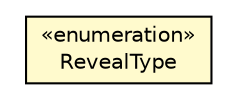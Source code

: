#!/usr/local/bin/dot
#
# Class diagram 
# Generated by UMLGraph version R5_6-24-gf6e263 (http://www.umlgraph.org/)
#

digraph G {
	edge [fontname="Helvetica",fontsize=10,labelfontname="Helvetica",labelfontsize=10];
	node [fontname="Helvetica",fontsize=10,shape=plaintext];
	nodesep=0.25;
	ranksep=0.5;
	rankdir=LR;
	// com.gwtplatform.mvp.client.Presenter.RevealType
	c293892 [label=<<table title="com.gwtplatform.mvp.client.Presenter.RevealType" border="0" cellborder="1" cellspacing="0" cellpadding="2" port="p" bgcolor="lemonChiffon" href="./Presenter.RevealType.html">
		<tr><td><table border="0" cellspacing="0" cellpadding="1">
<tr><td align="center" balign="center"> &#171;enumeration&#187; </td></tr>
<tr><td align="center" balign="center"> RevealType </td></tr>
		</table></td></tr>
		</table>>, URL="./Presenter.RevealType.html", fontname="Helvetica", fontcolor="black", fontsize=10.0];
}

